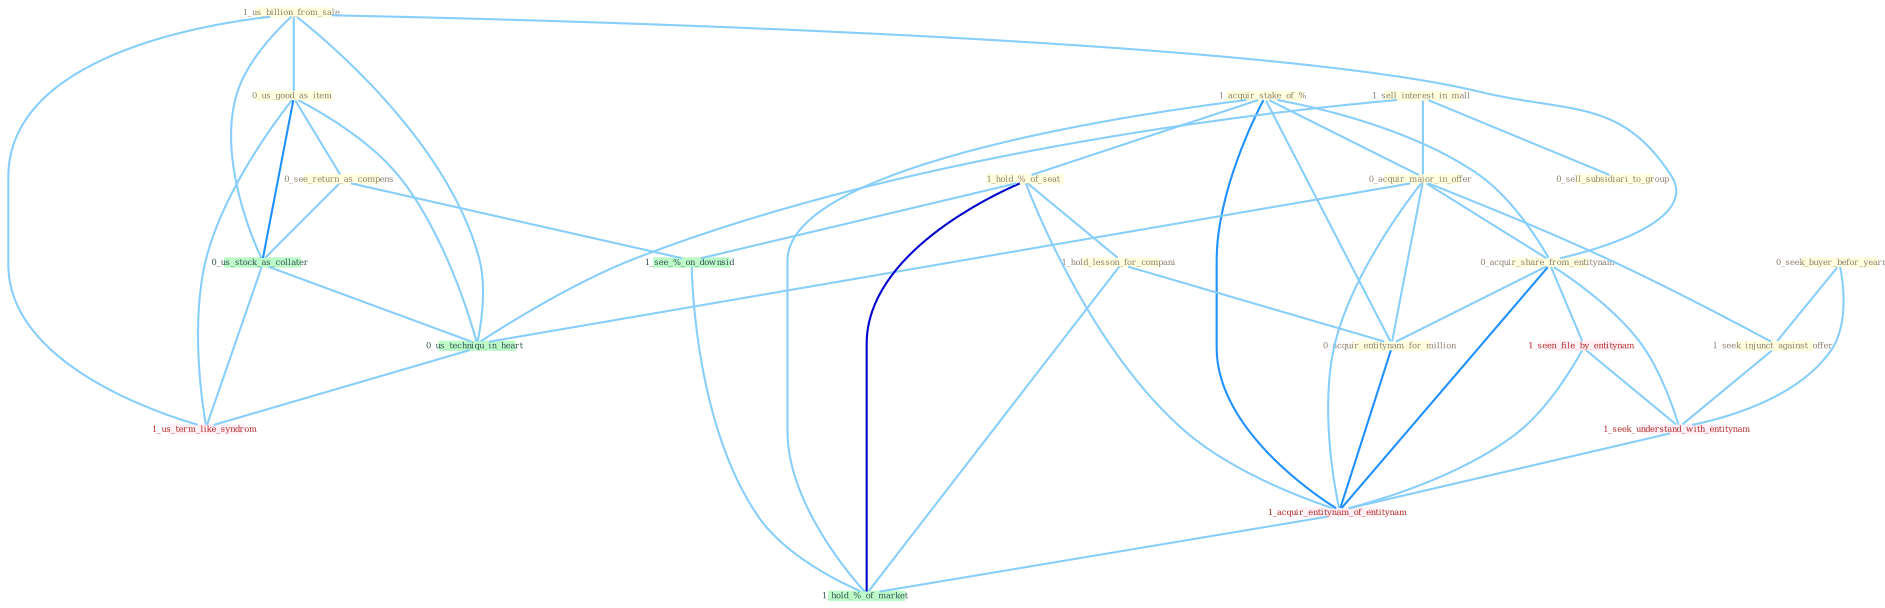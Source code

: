 Graph G{ 
    node
    [shape=polygon,style=filled,width=.5,height=.06,color="#BDFCC9",fixedsize=true,fontsize=4,
    fontcolor="#2f4f4f"];
    {node
    [color="#ffffe0", fontcolor="#8b7d6b"] "1_acquir_stake_of_% " "1_us_billion_from_sale " "1_sell_interest_in_mall " "0_us_good_as_item " "0_acquir_major_in_offer " "1_hold_%_of_seat " "0_acquir_share_from_entitynam " "0_seek_buyer_befor_yearnum " "0_see_return_as_compens " "0_sell_subsidiari_to_group " "1_hold_lesson_for_compani " "0_acquir_entitynam_for_million " "1_seek_injunct_against_offer "}
{node [color="#fff0f5", fontcolor="#b22222"] "1_seen_file_by_entitynam " "1_seek_understand_with_entitynam " "1_acquir_entitynam_of_entitynam " "1_us_term_like_syndrom "}
edge [color="#B0E2FF"];

	"1_acquir_stake_of_% " -- "0_acquir_major_in_offer " [w="1", color="#87cefa" ];
	"1_acquir_stake_of_% " -- "1_hold_%_of_seat " [w="1", color="#87cefa" ];
	"1_acquir_stake_of_% " -- "0_acquir_share_from_entitynam " [w="1", color="#87cefa" ];
	"1_acquir_stake_of_% " -- "0_acquir_entitynam_for_million " [w="1", color="#87cefa" ];
	"1_acquir_stake_of_% " -- "1_acquir_entitynam_of_entitynam " [w="2", color="#1e90ff" , len=0.8];
	"1_acquir_stake_of_% " -- "1_hold_%_of_market " [w="1", color="#87cefa" ];
	"1_us_billion_from_sale " -- "0_us_good_as_item " [w="1", color="#87cefa" ];
	"1_us_billion_from_sale " -- "0_acquir_share_from_entitynam " [w="1", color="#87cefa" ];
	"1_us_billion_from_sale " -- "0_us_stock_as_collater " [w="1", color="#87cefa" ];
	"1_us_billion_from_sale " -- "0_us_techniqu_in_heart " [w="1", color="#87cefa" ];
	"1_us_billion_from_sale " -- "1_us_term_like_syndrom " [w="1", color="#87cefa" ];
	"1_sell_interest_in_mall " -- "0_acquir_major_in_offer " [w="1", color="#87cefa" ];
	"1_sell_interest_in_mall " -- "0_sell_subsidiari_to_group " [w="1", color="#87cefa" ];
	"1_sell_interest_in_mall " -- "0_us_techniqu_in_heart " [w="1", color="#87cefa" ];
	"0_us_good_as_item " -- "0_see_return_as_compens " [w="1", color="#87cefa" ];
	"0_us_good_as_item " -- "0_us_stock_as_collater " [w="2", color="#1e90ff" , len=0.8];
	"0_us_good_as_item " -- "0_us_techniqu_in_heart " [w="1", color="#87cefa" ];
	"0_us_good_as_item " -- "1_us_term_like_syndrom " [w="1", color="#87cefa" ];
	"0_acquir_major_in_offer " -- "0_acquir_share_from_entitynam " [w="1", color="#87cefa" ];
	"0_acquir_major_in_offer " -- "0_acquir_entitynam_for_million " [w="1", color="#87cefa" ];
	"0_acquir_major_in_offer " -- "1_seek_injunct_against_offer " [w="1", color="#87cefa" ];
	"0_acquir_major_in_offer " -- "1_acquir_entitynam_of_entitynam " [w="1", color="#87cefa" ];
	"0_acquir_major_in_offer " -- "0_us_techniqu_in_heart " [w="1", color="#87cefa" ];
	"1_hold_%_of_seat " -- "1_hold_lesson_for_compani " [w="1", color="#87cefa" ];
	"1_hold_%_of_seat " -- "1_acquir_entitynam_of_entitynam " [w="1", color="#87cefa" ];
	"1_hold_%_of_seat " -- "1_see_%_on_downsid " [w="1", color="#87cefa" ];
	"1_hold_%_of_seat " -- "1_hold_%_of_market " [w="3", color="#0000cd" , len=0.6];
	"0_acquir_share_from_entitynam " -- "0_acquir_entitynam_for_million " [w="1", color="#87cefa" ];
	"0_acquir_share_from_entitynam " -- "1_seen_file_by_entitynam " [w="1", color="#87cefa" ];
	"0_acquir_share_from_entitynam " -- "1_seek_understand_with_entitynam " [w="1", color="#87cefa" ];
	"0_acquir_share_from_entitynam " -- "1_acquir_entitynam_of_entitynam " [w="2", color="#1e90ff" , len=0.8];
	"0_seek_buyer_befor_yearnum " -- "1_seek_injunct_against_offer " [w="1", color="#87cefa" ];
	"0_seek_buyer_befor_yearnum " -- "1_seek_understand_with_entitynam " [w="1", color="#87cefa" ];
	"0_see_return_as_compens " -- "0_us_stock_as_collater " [w="1", color="#87cefa" ];
	"0_see_return_as_compens " -- "1_see_%_on_downsid " [w="1", color="#87cefa" ];
	"1_hold_lesson_for_compani " -- "0_acquir_entitynam_for_million " [w="1", color="#87cefa" ];
	"1_hold_lesson_for_compani " -- "1_hold_%_of_market " [w="1", color="#87cefa" ];
	"0_acquir_entitynam_for_million " -- "1_acquir_entitynam_of_entitynam " [w="2", color="#1e90ff" , len=0.8];
	"1_seek_injunct_against_offer " -- "1_seek_understand_with_entitynam " [w="1", color="#87cefa" ];
	"1_seen_file_by_entitynam " -- "1_seek_understand_with_entitynam " [w="1", color="#87cefa" ];
	"1_seen_file_by_entitynam " -- "1_acquir_entitynam_of_entitynam " [w="1", color="#87cefa" ];
	"0_us_stock_as_collater " -- "0_us_techniqu_in_heart " [w="1", color="#87cefa" ];
	"0_us_stock_as_collater " -- "1_us_term_like_syndrom " [w="1", color="#87cefa" ];
	"1_seek_understand_with_entitynam " -- "1_acquir_entitynam_of_entitynam " [w="1", color="#87cefa" ];
	"1_acquir_entitynam_of_entitynam " -- "1_hold_%_of_market " [w="1", color="#87cefa" ];
	"0_us_techniqu_in_heart " -- "1_us_term_like_syndrom " [w="1", color="#87cefa" ];
	"1_see_%_on_downsid " -- "1_hold_%_of_market " [w="1", color="#87cefa" ];
}